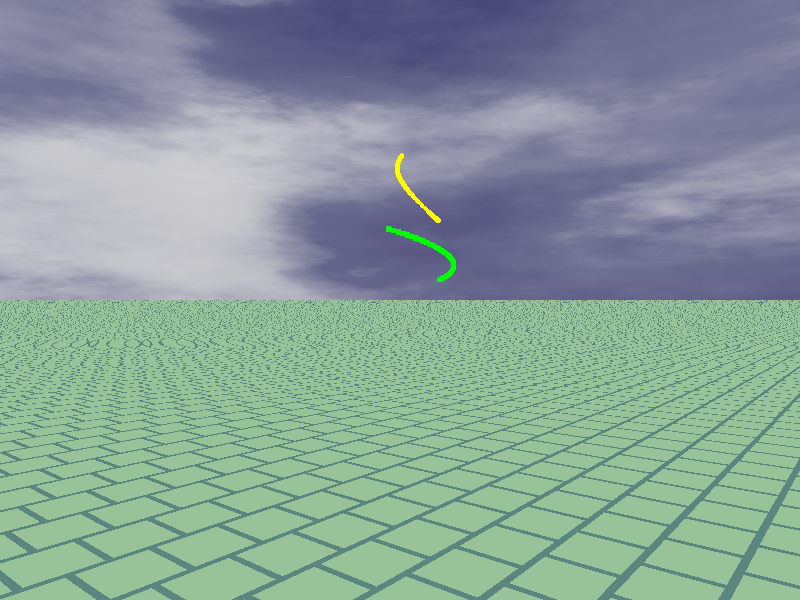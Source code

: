 #include "shapes.inc"
#include "colors.inc"
#include "textures.inc"
#include "woods.inc"
#include "glass.inc"
#include "metals.inc"
#include "functions.inc"
#include "stones1.inc"
#include "skies.inc"

#declare Pi = 3.141592653589793384626;

#declare axe=0;
#declare lumpoint=10;
#declare Start=0;
#declare End=2*Pi;
#declare My_Clock=Start+(End-Start)*clock;
#declare sca=25;  

camera{   
    location <0.1*sca,1*sca,9>  
    //location <0,0,25>
    look_at <0,0,9>
    sky <0,0,1>
    right <-image_width/image_height,0,0>
}
    
light_source { <-17,0,0> color Magenta }
light_source { <0,0,0> color White }
light_source { <0,0,0> color rgb <0.75,0.5,0.59>spotlight radius 2 falloff 10 tightness 10 point_at <10,0,0>}
light_source { <0,10,0> color rgb <0.5,0.5,0.49>}
light_source { <10,10,10> color rgb <0.825,0.5,0.9>}                                                         
light_source { <0,0,0> color Red }
light_source { <0,0,0> color Green }
light_source { <10,10,10> color rgb <0.5,0.25,0.49>} 

#declare use_phot=0;
#declare use_area=0;

background {White}

global_settings{
    max_trace_level 60
    ambient_light 1.00
    assumed_gamma 2.0
    #if (use_phot)
        spacing .025
        autostop 0
    }
    #end
}

#declare ciel=1;
#if (ciel)
    sky_sphere {S_Cloud5 rotate <90,0.051, 1>}
#end  

//sol
plane{
    -z 150
    material{  
        texture{
            pigment{  
            
                brick color  GreenCopper,
                color PaleGreen mortar 5 brick_size 50        
                //color White             
            } 
            finish{
                phong 0.8
                ambient 0.85
                diffuse 0.
                reflection 0.2                  
            }
        } 
        interior{ 
            ior 1.333 
            fade_distance 1
            fade_power 1
            fade_color <0,0.0,0>
            caustics 2.5
        }
    }
    rotate <0,0,45>
}  

///////// SAPIN

#declare hauteurTronc = 3; 
#declare rayonTronc = 3;
#declare rTronc = 1;
#declare nbEtageBranches=6;
#declare rayonCone=4;
#declare i=0; 
#declare nbBoulesSapin=15; 
#declare nbCylindreSapin=15;
#declare rayonBoulesSapin=0.3;  
#declare rotation = (2*Pi/nbBoulesSapin)+1.05;  //pour placer les boules au milieu des branches
                   

#declare p=0;  
#declare monEtage=0; 
 
                        
#declare monSapin=object
{
    union{ 
        /////////////////////////////TRONC
                                      
        cylinder{ 
            <0,0,0>
            <0,0,hauteurTronc>
            rTronc 
             pigment {    
               color Brown
            }               
        }
           
         
       
       #while(i<nbEtageBranches) 
                            
            union
            {
                 difference
                 {   
                    ///////////////////////////////////Branches
                    cone
                    { 
                         <0,0,hauteurTronc+(i*3)> (rayonCone*(1-i/nbEtageBranches))
                         <0,0,hauteurTronc+(i+1)*3> ((1-(i+1)/nbEtageBranches))
                    } 
                    
                    //STRIES DES BRANCHES
                    #declare j=0;
                    #while(j<nbCylindreSapin) 
                          
                        #declare rayonC=rayonCone*(1-i/nbEtageBranches);  
                        #declare rayonC2=(1-(1+i)/nbEtageBranches);                                  
                        #declare theta=2*Pi*j/nbCylindreSapin;                                
                        #declare monZ=hauteurTronc+i*rayonTronc;
                        #declare monZ2=hauteurTronc+(i+1)*rayonTronc; 
                          
                        cylinder  //pour faire les stries des branches
                        {    
                            <rayonC*cos (theta),rayonC*sin(theta),monZ>
                            <rayonC2*cos (theta),rayonC2*sin(theta),monZ2>                                 
                            ((1-(i)/nbEtageBranches))/6
                        }  
                        
                         
                        #declare j=j+1;
                    #end                          
                 
                    pigment
                    { 
                        //rgbt <0,0,0,1>
                        color MediumForestGreen
                    }
                 }
                 //Boules sur le sapin avec leur ficelles 
                 #declare k=0;                 
                                                            
                 #while(k<nbBoulesSapin)   
                 
                    #declare rayon=rayonCone*(1-i/nbEtageBranches); 
                    #declare monZ=i*nbEtageBranches;
                    #declare theta2=k*2*Pi/nbBoulesSapin + rotation;
                    
                    union{ 
                        sphere
                        {                           
                            <rayon*cos(theta2),rayon*sin(theta2),hauteurTronc+(monZ/2)>
                            rayonBoulesSapin/(i+1)
                                
                     
                        }   
                        cylinder
                        {                                                              
                            <rayon*cos(theta2),rayon*sin(theta2),hauteurTronc+(monZ/2)-0.45-(nbEtageBranches-i)/20>
                            <rayon*cos(theta2),rayon*sin(theta2),hauteurTronc+(monZ/2)>
                             rayonBoulesSapin/(i+1)/4
                             
                        } 
                         
                        lathe
                        {
                          linear_spline 
                          4 //nbr_Pt
                          <0.3/(i+1),0>, <0.3/(i+1),0.4/(i+1)>, <0,0.3/(i+1)>, <0,0.1/(i+1)>  
                          rotate<0,0,12*k>     
                          translate<rayon*cos(theta2)+0.09,rayon*sin(theta2)+0.5,hauteurTronc+(monZ/2)-0.45-(nbEtageBranches-i)/20> 
                          pigment {White transmit .5} 
                        }      
                         
                        pigment
                        {
                            rgb <255,0,0> 
                        }
                        finish
                        { phong 0.8 ambient 1 diffuse 0.5 reflection 0.5}   
                        
                                        
                    }
                       
                    
                    
                    #declare k=k+1;
                 #end //FIN WHILE BOULES SAPIN
            } 
           
            
            #declare i=i+1;
         #end
          }
}                        

     

 
        

//mesGuirlandes  ////////////////////////////////////////
/////////////////GUIRLANDE   


  
#declare c=0;   
#declare n=50; 
    
#declare rayonGuirlande = 0.1;

#declare tab1=array[4]; 
#declare tab2=array[4];   
#declare tabPt=array[n+1];   
#declare tabPt2=array[n+1];   

              
     

                 
#declare maGuirlande = object 
{  
 union {          
 
    #declare i =0;

      
    #declare rayon=rayonCone*(1-i/nbEtageBranches) ;
    #declare monZ=hauteurTronc+i*rayonTronc;
    #declare theta=i*2*Pi/nbBoulesSapin + rotation;
        
    
    #declare P0=<2,0.5>;    //<rayon*(-i+3) * cos(theta), rayon*(i+1) * sin(theta)>;
    #declare P1=<1.2,1.5>;  //<rayon*(-i+3) * cos(theta+Pi/2), rayon*(i+1) * sin(theta+Pi/2)-5>;
    #declare P2=<-1.5,2>;  //<rayon*(-i+3) * cos(theta+3*Pi/2), rayon*(i+1) * sin(theta+3*Pi/2)-5>;
    #declare P3=<-2,0.2>;  //<rayon*(-i+3) * cos(theta+4*Pi/2), rayon*(i+1) * sin(theta+4*Pi/2)+i>;

   
    #declare M0=<1,0>;
    #declare M1=<1,-2>;      //<rayon*(-i+3) * cos(theta-Pi/2), rayon*(i+3) * sin(theta-Pi/2)>;
    #declare M2=<-1.9,-1.4>; //<rayon*(-i+3) * cos(theta-3*Pi/2), rayon*(i+3) * sin(theta-3*Pi/2)-5>;
    #declare M3=P3;         //<rayon*(-i+3) * cos(theta-3*Pi/2)-2, rayon*(i+3) * sin(theta-3*Pi/2)>;  
   
    
    #declare tab1[0]=P0;
    #declare tab1[1]=P1;
    #declare tab1[2]=P2;
    #declare tab1[3]=P3;    
    
    #declare tab2[0]=M0;
    #declare tab2[1]=M1;
    #declare tab2[2]=M2;
    #declare tab2[3]=M3;
      
        
     #while (c<n+1)         
             
        #declare t0 = c/n;
                       
        #declare tabPt[c]=pow(1-t0,3)*tab1[0]+3*pow(1-t0,2)*t0*tab1[1]+3*(1-t0)*pow(t0,2)*tab1[2]+pow(t0,3)*tab1[3];
        #declare tabPt2[c]=pow(1-t0,3)*tab2[0]+3*pow(1-t0,2)*t0*tab2[1]+3*(1-t0)*pow(t0,2)*tab2[2]+pow(t0,3)*tab2[3];
  
        #declare c=c+1;
     #end
     #while(p<n)            
           
            cylinder{
                tabPt[p] 
                tabPt[p+1] 
                rayonGuirlande  
                rotate <0,0,p*0.5> 
                translate<0,1,hauteurTronc+(monZ*1.4)+p*0.02+i> 
                pigment {color Blue}  
                }            
                
             cylinder{
                tabPt2[p] 
                tabPt2[p+1] 
                rayonGuirlande  
                rotate <0,0,p*0.5> 
                translate<0,1,hauteurTronc+(monZ*1.4)+p*0.02+i> 
                pigment {color Red}  
                }            
            #declare p=p+1;   
     
     #end   
     
   }  
} 
      
 

//////////////////////Test 2
//<0,0,hauteurTronc+(i*3)> (rayonCone*(1-i/nbEtageBranches)) 
//nbEtageBranches
#declare zSommet = hauteurTronc*nbEtageBranches+(monZ*1.4);
#declare c=0;
#declare p=0;    
#declare n=50;    

#declare tab12=array[4]; 
#declare tab22=array[4];   
#declare tabPt1=array[n+1];   
#declare tabPt22=array[n+1];   



#declare maGuirlande2 = object 
{  
 union {          
 

    #declare monZ=hauteurTronc+rayonTronc;
        
    
    #declare P0=<rayonCone,0>;  
    #declare P1=<2,3>;  
    #declare P2=<-2,3.2>; 
    #declare P3=<-1.9,-0.2>;  

   
    #declare M0=<0,0>;
    #declare M1=<0.8,-1>;      
    #declare M2=<-2,-2>; 
    #declare M3=P3;         
   
    
    #declare tab12[0]=P0;
    #declare tab12[1]=P1;
    #declare tab12[2]=P2;
    #declare tab12[3]=P3;    
    
    #declare tab22[0]=M0;
    #declare tab22[1]=M1;
    #declare tab22[2]=M2;
    #declare tab22[3]=M3;
      
        
     #while (c<n+1)         
             
        #declare t0 = c/n;
                       
        #declare tabPt1[c]=pow(1-t0,3)*tab12[0]+3*pow(1-t0,2)*t0*tab12[1]+3*(1-t0)*pow(t0,2)*tab12[2]+pow(t0,3)*tab12[3];
        #declare tabPt22[c]=pow(1-t0,3)*tab22[0]+3*pow(1-t0,2)*t0*tab22[1]+3*(1-t0)*pow(t0,2)*tab22[2]+pow(t0,3)*tab22[3];
  
        #declare c=c+1;
     #end     
             #declare test=n-1;
     #while(p<n)            
                 
                
             cylinder{
                tabPt22[p] 
                tabPt22[p+1] 
                rayonGuirlande  
                rotate <0,0,p*0.5> 
                translate<0,1,zSommet/1.5-p*0.05> 
                pigment {color Yellow}  
                }    
                
                
            #declare p=p+1;   
            #declare test=zSommet/1.5-p*0.05;
     
     #end 
     #while(j<n)            
           
            cylinder{
                tabPt1[j] 
                tabPt1[j+1] 
                rayonGuirlande  
                rotate <0,0,p*0.5> 
                translate<0,1,test-j*0.05> 
                pigment {color Green}  
                }            
                
           
           #declare j=j+1;    
     
     #end   
     
     
             
     
      }  
} 
           
       
       
////////////////////////////////////////////////////////CONSTRUCTION OBJET
/*                       
object{         
    monSapin
}  

object {  
    maGuirlande      
} 
     */     
       
object {
 
    maGuirlande2 
    
}   